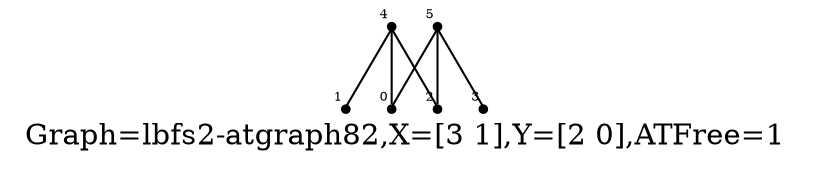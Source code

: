 /* Created by igraph 0.8.0-pre+0200568 */
graph {
  graph [
    label="Graph=lbfs2-atgraph82,X=[3 1],Y=[2 0],ATFree=1 "
    labelloc=bottom
  ];
  0 [
    pos="-0.100000,1.000000!"
    shape=point
    fontsize=6
    xlabel=0
  ];
  1 [
    pos="2.000000,0.000000!"
    shape=point
    fontsize=6
    xlabel=1
  ];
  2 [
    pos="0.000000,0.000000!"
    shape=point
    fontsize=6
    xlabel=2
  ];
  3 [
    pos="1.900000,1.000000!"
    shape=point
    fontsize=6
    xlabel=3
  ];
  4 [
    pos="0.900000,1.000000!"
    shape=point
    fontsize=6
    xlabel=4
  ];
  5 [
    pos="1.000000,0.000000!"
    shape=point
    fontsize=6
    xlabel=5
  ];

  4 -- 0;
  4 -- 1;
  4 -- 2;
  5 -- 0;
  5 -- 2;
  5 -- 3;
}
